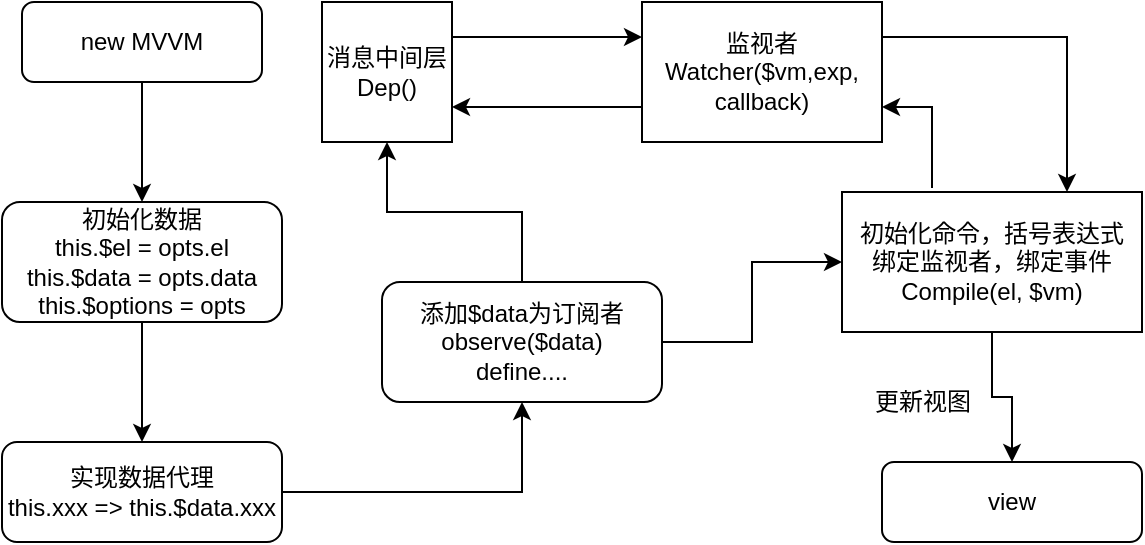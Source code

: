 <mxfile version="13.10.9" type="github">
  <diagram id="C5RBs43oDa-KdzZeNtuy" name="Page-1">
    <mxGraphModel dx="942" dy="582" grid="1" gridSize="10" guides="1" tooltips="1" connect="1" arrows="1" fold="1" page="1" pageScale="1" pageWidth="827" pageHeight="1169" math="0" shadow="0">
      <root>
        <mxCell id="WIyWlLk6GJQsqaUBKTNV-0" />
        <mxCell id="WIyWlLk6GJQsqaUBKTNV-1" parent="WIyWlLk6GJQsqaUBKTNV-0" />
        <mxCell id="NM38uyEuR09nrdHG4ut9-12" style="edgeStyle=orthogonalEdgeStyle;rounded=0;orthogonalLoop=1;jettySize=auto;html=1;entryX=0.5;entryY=0;entryDx=0;entryDy=0;" edge="1" parent="WIyWlLk6GJQsqaUBKTNV-1" source="WIyWlLk6GJQsqaUBKTNV-3" target="NM38uyEuR09nrdHG4ut9-0">
          <mxGeometry relative="1" as="geometry">
            <mxPoint x="230" y="170" as="targetPoint" />
          </mxGeometry>
        </mxCell>
        <mxCell id="WIyWlLk6GJQsqaUBKTNV-3" value="new MVVM" style="rounded=1;whiteSpace=wrap;html=1;fontSize=12;glass=0;strokeWidth=1;shadow=0;" parent="WIyWlLk6GJQsqaUBKTNV-1" vertex="1">
          <mxGeometry x="170" y="110" width="120" height="40" as="geometry" />
        </mxCell>
        <mxCell id="NM38uyEuR09nrdHG4ut9-0" value="&lt;span&gt;初始化数据&lt;/span&gt;&lt;br&gt;this.$el = opts.el&lt;br&gt;this.$data = opts.data&lt;br&gt;this.$options = opts" style="rounded=1;whiteSpace=wrap;html=1;fontSize=12;glass=0;strokeWidth=1;shadow=0;" vertex="1" parent="WIyWlLk6GJQsqaUBKTNV-1">
          <mxGeometry x="160" y="210" width="140" height="60" as="geometry" />
        </mxCell>
        <mxCell id="NM38uyEuR09nrdHG4ut9-17" style="edgeStyle=orthogonalEdgeStyle;rounded=0;orthogonalLoop=1;jettySize=auto;html=1;entryX=0.5;entryY=1;entryDx=0;entryDy=0;" edge="1" parent="WIyWlLk6GJQsqaUBKTNV-1" source="NM38uyEuR09nrdHG4ut9-5" target="NM38uyEuR09nrdHG4ut9-25">
          <mxGeometry relative="1" as="geometry">
            <mxPoint x="320" y="355" as="targetPoint" />
          </mxGeometry>
        </mxCell>
        <mxCell id="NM38uyEuR09nrdHG4ut9-5" value="&lt;span&gt;实现数据代理&lt;/span&gt;&lt;br&gt;this.xxx =&amp;gt; this.$data.xxx" style="rounded=1;whiteSpace=wrap;html=1;fontSize=12;glass=0;strokeWidth=1;shadow=0;" vertex="1" parent="WIyWlLk6GJQsqaUBKTNV-1">
          <mxGeometry x="160" y="330" width="140" height="50" as="geometry" />
        </mxCell>
        <mxCell id="NM38uyEuR09nrdHG4ut9-8" style="edgeStyle=orthogonalEdgeStyle;rounded=0;orthogonalLoop=1;jettySize=auto;html=1;entryX=0.5;entryY=0;entryDx=0;entryDy=0;" edge="1" parent="WIyWlLk6GJQsqaUBKTNV-1" source="NM38uyEuR09nrdHG4ut9-0" target="NM38uyEuR09nrdHG4ut9-5">
          <mxGeometry relative="1" as="geometry">
            <mxPoint x="230" y="240" as="sourcePoint" />
            <mxPoint x="230" y="290" as="targetPoint" />
          </mxGeometry>
        </mxCell>
        <mxCell id="NM38uyEuR09nrdHG4ut9-40" style="edgeStyle=orthogonalEdgeStyle;rounded=0;orthogonalLoop=1;jettySize=auto;html=1;entryX=0;entryY=0.5;entryDx=0;entryDy=0;" edge="1" parent="WIyWlLk6GJQsqaUBKTNV-1" source="NM38uyEuR09nrdHG4ut9-25" target="NM38uyEuR09nrdHG4ut9-38">
          <mxGeometry relative="1" as="geometry" />
        </mxCell>
        <mxCell id="NM38uyEuR09nrdHG4ut9-47" style="edgeStyle=orthogonalEdgeStyle;rounded=0;orthogonalLoop=1;jettySize=auto;html=1;exitX=0.5;exitY=0;exitDx=0;exitDy=0;entryX=0.5;entryY=1;entryDx=0;entryDy=0;" edge="1" parent="WIyWlLk6GJQsqaUBKTNV-1" source="NM38uyEuR09nrdHG4ut9-25" target="NM38uyEuR09nrdHG4ut9-26">
          <mxGeometry relative="1" as="geometry" />
        </mxCell>
        <mxCell id="NM38uyEuR09nrdHG4ut9-25" value="&lt;span&gt;添加$data为订阅者&lt;/span&gt;&lt;br&gt;observe($data)&lt;br&gt;define...." style="rounded=1;whiteSpace=wrap;html=1;fontSize=12;glass=0;strokeWidth=1;shadow=0;" vertex="1" parent="WIyWlLk6GJQsqaUBKTNV-1">
          <mxGeometry x="350" y="250" width="140" height="60" as="geometry" />
        </mxCell>
        <mxCell id="NM38uyEuR09nrdHG4ut9-29" style="edgeStyle=orthogonalEdgeStyle;rounded=0;orthogonalLoop=1;jettySize=auto;html=1;exitX=1;exitY=0.25;exitDx=0;exitDy=0;entryX=0;entryY=0.25;entryDx=0;entryDy=0;" edge="1" parent="WIyWlLk6GJQsqaUBKTNV-1" source="NM38uyEuR09nrdHG4ut9-26" target="NM38uyEuR09nrdHG4ut9-28">
          <mxGeometry relative="1" as="geometry" />
        </mxCell>
        <mxCell id="NM38uyEuR09nrdHG4ut9-26" value="消息中间层&lt;br&gt;Dep()" style="rounded=0;whiteSpace=wrap;html=1;" vertex="1" parent="WIyWlLk6GJQsqaUBKTNV-1">
          <mxGeometry x="320" y="110" width="65" height="70" as="geometry" />
        </mxCell>
        <mxCell id="NM38uyEuR09nrdHG4ut9-30" style="edgeStyle=orthogonalEdgeStyle;rounded=0;orthogonalLoop=1;jettySize=auto;html=1;exitX=0;exitY=0.75;exitDx=0;exitDy=0;entryX=1;entryY=0.75;entryDx=0;entryDy=0;" edge="1" parent="WIyWlLk6GJQsqaUBKTNV-1" source="NM38uyEuR09nrdHG4ut9-28" target="NM38uyEuR09nrdHG4ut9-26">
          <mxGeometry relative="1" as="geometry" />
        </mxCell>
        <mxCell id="NM38uyEuR09nrdHG4ut9-42" style="edgeStyle=orthogonalEdgeStyle;rounded=0;orthogonalLoop=1;jettySize=auto;html=1;exitX=1;exitY=0.25;exitDx=0;exitDy=0;entryX=0.75;entryY=0;entryDx=0;entryDy=0;" edge="1" parent="WIyWlLk6GJQsqaUBKTNV-1" source="NM38uyEuR09nrdHG4ut9-28" target="NM38uyEuR09nrdHG4ut9-38">
          <mxGeometry relative="1" as="geometry" />
        </mxCell>
        <mxCell id="NM38uyEuR09nrdHG4ut9-28" value="监视者&lt;br&gt;Watcher($vm,exp, callback)" style="rounded=0;whiteSpace=wrap;html=1;" vertex="1" parent="WIyWlLk6GJQsqaUBKTNV-1">
          <mxGeometry x="480" y="110" width="120" height="70" as="geometry" />
        </mxCell>
        <mxCell id="NM38uyEuR09nrdHG4ut9-41" style="edgeStyle=orthogonalEdgeStyle;rounded=0;orthogonalLoop=1;jettySize=auto;html=1;exitX=0.3;exitY=-0.029;exitDx=0;exitDy=0;entryX=1;entryY=0.75;entryDx=0;entryDy=0;exitPerimeter=0;" edge="1" parent="WIyWlLk6GJQsqaUBKTNV-1" source="NM38uyEuR09nrdHG4ut9-38" target="NM38uyEuR09nrdHG4ut9-28">
          <mxGeometry relative="1" as="geometry" />
        </mxCell>
        <mxCell id="NM38uyEuR09nrdHG4ut9-45" style="edgeStyle=orthogonalEdgeStyle;rounded=0;orthogonalLoop=1;jettySize=auto;html=1;entryX=0.5;entryY=0;entryDx=0;entryDy=0;" edge="1" parent="WIyWlLk6GJQsqaUBKTNV-1" source="NM38uyEuR09nrdHG4ut9-38" target="NM38uyEuR09nrdHG4ut9-44">
          <mxGeometry relative="1" as="geometry" />
        </mxCell>
        <mxCell id="NM38uyEuR09nrdHG4ut9-38" value="初始化命令，括号表达式&lt;br&gt;绑定监视者，绑定事件&lt;br&gt;Compile(el, $vm)" style="rounded=0;whiteSpace=wrap;html=1;" vertex="1" parent="WIyWlLk6GJQsqaUBKTNV-1">
          <mxGeometry x="580" y="205" width="150" height="70" as="geometry" />
        </mxCell>
        <mxCell id="NM38uyEuR09nrdHG4ut9-44" value="view" style="rounded=1;whiteSpace=wrap;html=1;fontSize=12;glass=0;strokeWidth=1;shadow=0;" vertex="1" parent="WIyWlLk6GJQsqaUBKTNV-1">
          <mxGeometry x="600" y="340" width="130" height="40" as="geometry" />
        </mxCell>
        <mxCell id="NM38uyEuR09nrdHG4ut9-46" value="更新视图" style="text;html=1;align=center;verticalAlign=middle;resizable=0;points=[];autosize=1;" vertex="1" parent="WIyWlLk6GJQsqaUBKTNV-1">
          <mxGeometry x="590" y="300" width="60" height="20" as="geometry" />
        </mxCell>
      </root>
    </mxGraphModel>
  </diagram>
</mxfile>

